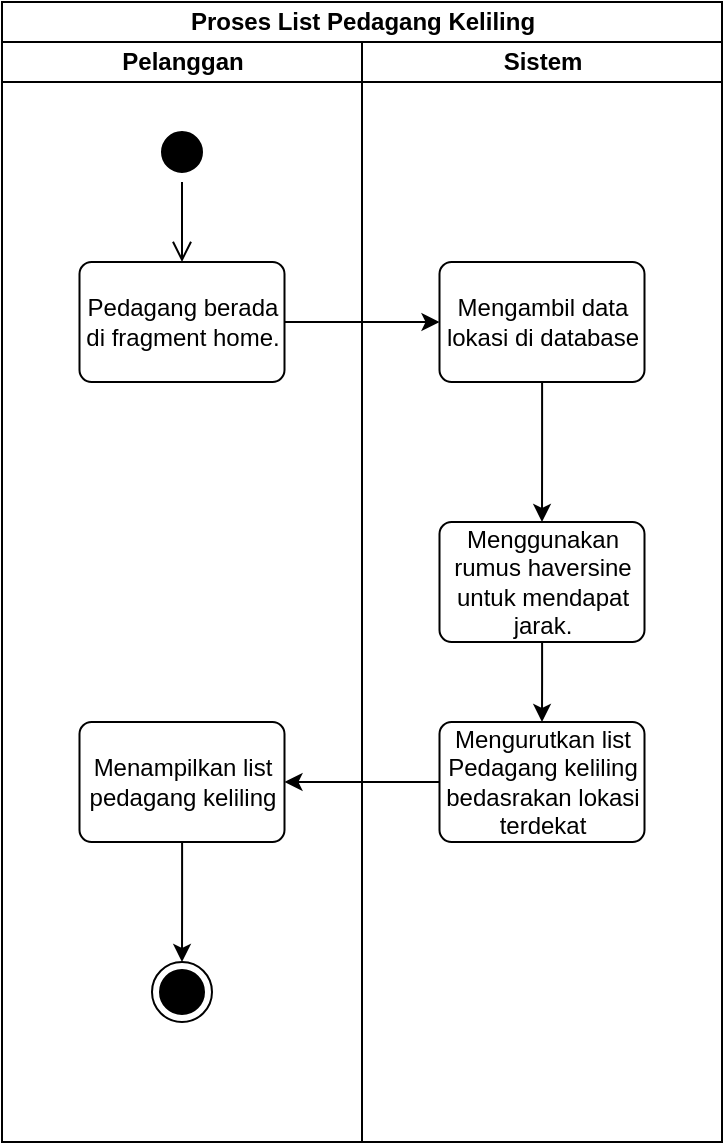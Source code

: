 <mxfile version="14.4.8" type="device"><diagram id="EppC7qCevxf0Wa7vTy_J" name="Page-1"><mxGraphModel dx="1422" dy="794" grid="1" gridSize="10" guides="1" tooltips="1" connect="1" arrows="1" fold="1" page="1" pageScale="1" pageWidth="827" pageHeight="1169" math="0" shadow="0"><root><mxCell id="0"/><mxCell id="1" parent="0"/><mxCell id="RJRpd8ekP-i22rrxyq0w-1" value="Proses List Pedagang Keliling" style="swimlane;html=1;childLayout=stackLayout;resizeParent=1;resizeParentMax=0;startSize=20;" vertex="1" parent="1"><mxGeometry x="210" y="60" width="360" height="570" as="geometry"/></mxCell><mxCell id="RJRpd8ekP-i22rrxyq0w-2" value="Pelanggan" style="swimlane;html=1;startSize=20;" vertex="1" parent="RJRpd8ekP-i22rrxyq0w-1"><mxGeometry y="20" width="180" height="550" as="geometry"/></mxCell><mxCell id="RJRpd8ekP-i22rrxyq0w-5" value="" style="ellipse;html=1;shape=startState;fillColor=#000000;strokeColor=#FFFFFF;" vertex="1" parent="RJRpd8ekP-i22rrxyq0w-2"><mxGeometry x="75" y="40" width="30" height="30" as="geometry"/></mxCell><mxCell id="RJRpd8ekP-i22rrxyq0w-7" value="Pedagang berada di fragment home." style="rounded=1;arcSize=10;whiteSpace=wrap;html=1;align=center;" vertex="1" parent="RJRpd8ekP-i22rrxyq0w-2"><mxGeometry x="38.75" y="110" width="102.5" height="60" as="geometry"/></mxCell><mxCell id="RJRpd8ekP-i22rrxyq0w-6" value="" style="edgeStyle=orthogonalEdgeStyle;html=1;verticalAlign=bottom;endArrow=open;endSize=8;entryX=0.5;entryY=0;entryDx=0;entryDy=0;" edge="1" source="RJRpd8ekP-i22rrxyq0w-5" parent="RJRpd8ekP-i22rrxyq0w-2" target="RJRpd8ekP-i22rrxyq0w-7"><mxGeometry relative="1" as="geometry"><mxPoint x="90" y="140" as="targetPoint"/><Array as="points"/></mxGeometry></mxCell><mxCell id="RJRpd8ekP-i22rrxyq0w-18" style="edgeStyle=orthogonalEdgeStyle;rounded=0;orthogonalLoop=1;jettySize=auto;html=1;entryX=0.5;entryY=0;entryDx=0;entryDy=0;strokeColor=#000000;" edge="1" parent="RJRpd8ekP-i22rrxyq0w-2" source="RJRpd8ekP-i22rrxyq0w-12" target="RJRpd8ekP-i22rrxyq0w-17"><mxGeometry relative="1" as="geometry"/></mxCell><mxCell id="RJRpd8ekP-i22rrxyq0w-12" value="Menampilkan list pedagang keliling" style="rounded=1;arcSize=10;whiteSpace=wrap;html=1;align=center;" vertex="1" parent="RJRpd8ekP-i22rrxyq0w-2"><mxGeometry x="38.75" y="340" width="102.5" height="60" as="geometry"/></mxCell><mxCell id="RJRpd8ekP-i22rrxyq0w-17" value="" style="ellipse;html=1;shape=endState;fillColor=#000000;" vertex="1" parent="RJRpd8ekP-i22rrxyq0w-2"><mxGeometry x="75" y="460" width="30" height="30" as="geometry"/></mxCell><mxCell id="RJRpd8ekP-i22rrxyq0w-3" value="Sistem" style="swimlane;html=1;startSize=20;" vertex="1" parent="RJRpd8ekP-i22rrxyq0w-1"><mxGeometry x="180" y="20" width="180" height="550" as="geometry"/></mxCell><mxCell id="RJRpd8ekP-i22rrxyq0w-11" style="edgeStyle=orthogonalEdgeStyle;rounded=0;orthogonalLoop=1;jettySize=auto;html=1;entryX=0.5;entryY=0;entryDx=0;entryDy=0;strokeColor=#000000;" edge="1" parent="RJRpd8ekP-i22rrxyq0w-3" source="RJRpd8ekP-i22rrxyq0w-8" target="RJRpd8ekP-i22rrxyq0w-10"><mxGeometry relative="1" as="geometry"/></mxCell><mxCell id="RJRpd8ekP-i22rrxyq0w-8" value="Mengambil data lokasi di database" style="rounded=1;arcSize=10;whiteSpace=wrap;html=1;align=center;" vertex="1" parent="RJRpd8ekP-i22rrxyq0w-3"><mxGeometry x="38.75" y="110" width="102.5" height="60" as="geometry"/></mxCell><mxCell id="RJRpd8ekP-i22rrxyq0w-15" style="edgeStyle=orthogonalEdgeStyle;rounded=0;orthogonalLoop=1;jettySize=auto;html=1;entryX=0.5;entryY=0;entryDx=0;entryDy=0;strokeColor=#000000;" edge="1" parent="RJRpd8ekP-i22rrxyq0w-3" source="RJRpd8ekP-i22rrxyq0w-10" target="RJRpd8ekP-i22rrxyq0w-14"><mxGeometry relative="1" as="geometry"/></mxCell><mxCell id="RJRpd8ekP-i22rrxyq0w-10" value="Menggunakan rumus haversine untuk mendapat jarak." style="rounded=1;arcSize=10;whiteSpace=wrap;html=1;align=center;" vertex="1" parent="RJRpd8ekP-i22rrxyq0w-3"><mxGeometry x="38.75" y="240" width="102.5" height="60" as="geometry"/></mxCell><mxCell id="RJRpd8ekP-i22rrxyq0w-14" value="Mengurutkan list Pedagang keliling bedasrakan lokasi terdekat" style="rounded=1;arcSize=10;whiteSpace=wrap;html=1;align=center;" vertex="1" parent="RJRpd8ekP-i22rrxyq0w-3"><mxGeometry x="38.75" y="340" width="102.5" height="60" as="geometry"/></mxCell><mxCell id="RJRpd8ekP-i22rrxyq0w-9" style="edgeStyle=orthogonalEdgeStyle;rounded=0;orthogonalLoop=1;jettySize=auto;html=1;entryX=0;entryY=0.5;entryDx=0;entryDy=0;strokeColor=#000000;" edge="1" parent="RJRpd8ekP-i22rrxyq0w-1" source="RJRpd8ekP-i22rrxyq0w-7" target="RJRpd8ekP-i22rrxyq0w-8"><mxGeometry relative="1" as="geometry"/></mxCell><mxCell id="RJRpd8ekP-i22rrxyq0w-16" style="edgeStyle=orthogonalEdgeStyle;rounded=0;orthogonalLoop=1;jettySize=auto;html=1;entryX=1;entryY=0.5;entryDx=0;entryDy=0;strokeColor=#000000;" edge="1" parent="RJRpd8ekP-i22rrxyq0w-1" source="RJRpd8ekP-i22rrxyq0w-14" target="RJRpd8ekP-i22rrxyq0w-12"><mxGeometry relative="1" as="geometry"/></mxCell></root></mxGraphModel></diagram></mxfile>